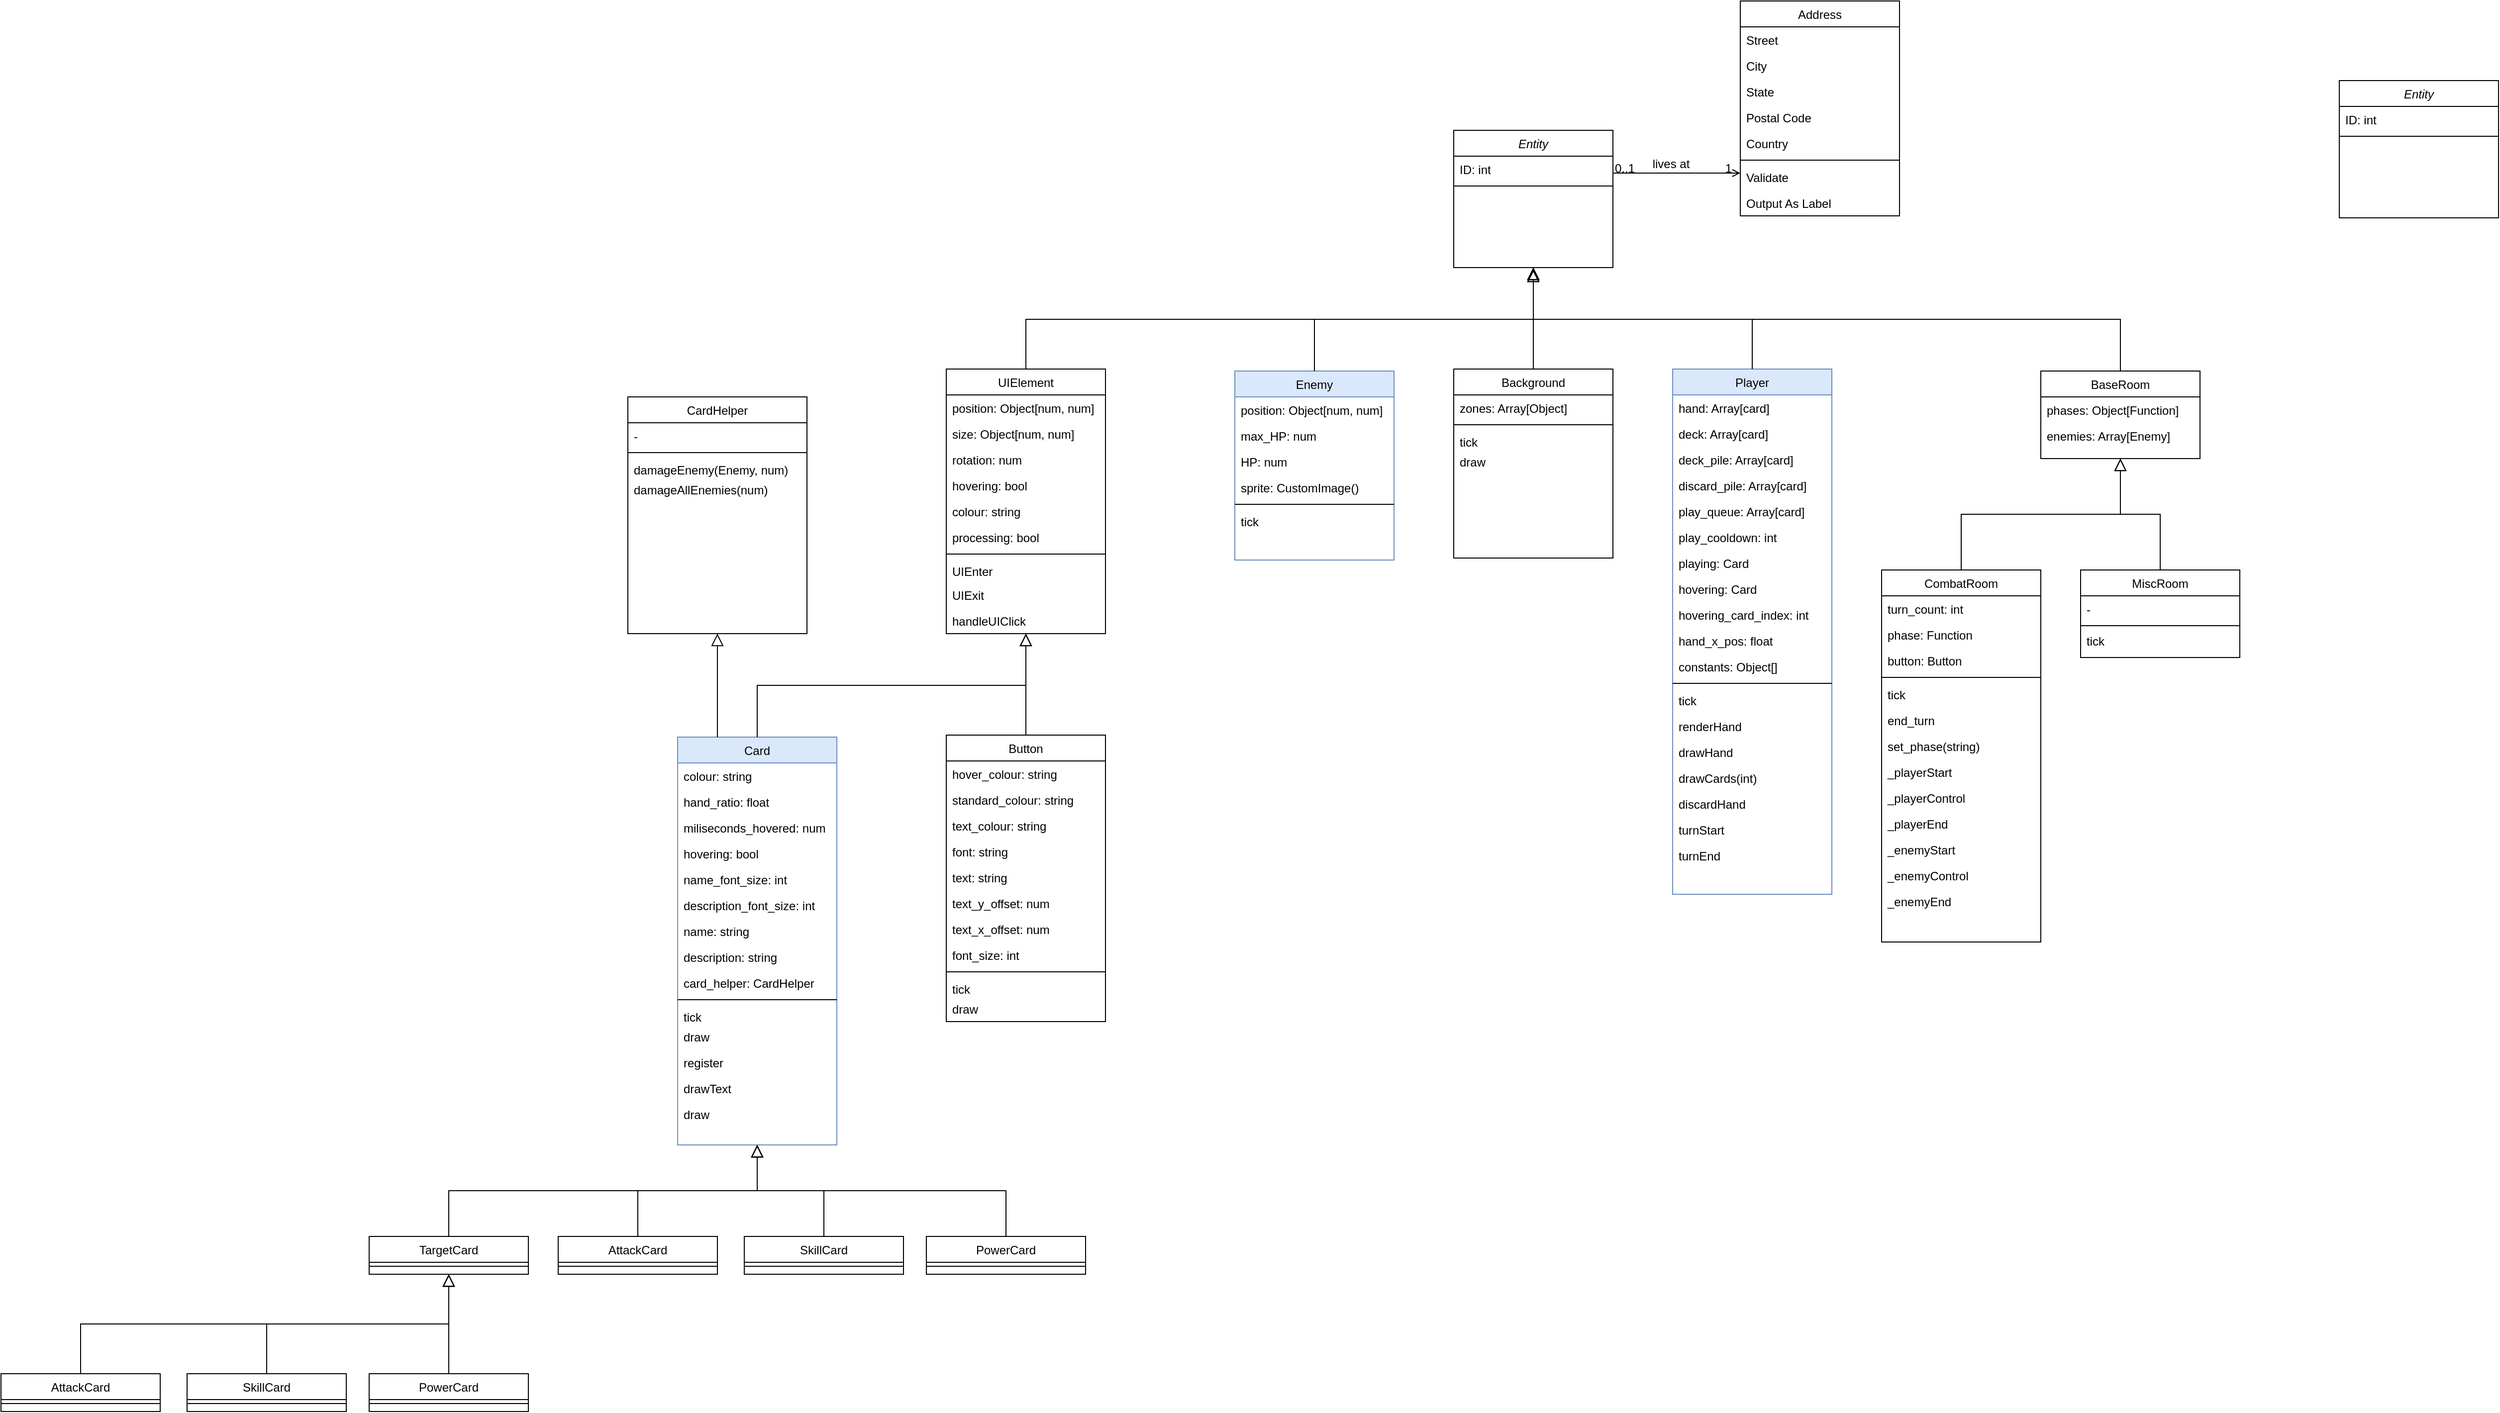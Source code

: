 <mxfile version="24.2.2" type="device">
  <diagram id="C5RBs43oDa-KdzZeNtuy" name="Page-1">
    <mxGraphModel dx="2901" dy="1899" grid="1" gridSize="10" guides="1" tooltips="1" connect="1" arrows="0" fold="1" page="1" pageScale="1" pageWidth="827" pageHeight="1169" math="0" shadow="0">
      <root>
        <mxCell id="WIyWlLk6GJQsqaUBKTNV-0" />
        <mxCell id="WIyWlLk6GJQsqaUBKTNV-1" parent="WIyWlLk6GJQsqaUBKTNV-0" />
        <mxCell id="zkfFHV4jXpPFQw0GAbJ--0" value="Entity" style="swimlane;fontStyle=2;align=center;verticalAlign=top;childLayout=stackLayout;horizontal=1;startSize=26;horizontalStack=0;resizeParent=1;resizeLast=0;collapsible=1;marginBottom=0;rounded=0;shadow=0;strokeWidth=1;" parent="WIyWlLk6GJQsqaUBKTNV-1" vertex="1">
          <mxGeometry x="220" y="120" width="160" height="138" as="geometry">
            <mxRectangle x="230" y="140" width="160" height="26" as="alternateBounds" />
          </mxGeometry>
        </mxCell>
        <mxCell id="zkfFHV4jXpPFQw0GAbJ--1" value="ID: int&#xa;" style="text;align=left;verticalAlign=top;spacingLeft=4;spacingRight=4;overflow=hidden;rotatable=0;points=[[0,0.5],[1,0.5]];portConstraint=eastwest;" parent="zkfFHV4jXpPFQw0GAbJ--0" vertex="1">
          <mxGeometry y="26" width="160" height="26" as="geometry" />
        </mxCell>
        <mxCell id="zkfFHV4jXpPFQw0GAbJ--4" value="" style="line;html=1;strokeWidth=1;align=left;verticalAlign=middle;spacingTop=-1;spacingLeft=3;spacingRight=3;rotatable=0;labelPosition=right;points=[];portConstraint=eastwest;" parent="zkfFHV4jXpPFQw0GAbJ--0" vertex="1">
          <mxGeometry y="52" width="160" height="8" as="geometry" />
        </mxCell>
        <mxCell id="zkfFHV4jXpPFQw0GAbJ--6" value="Enemy&#xa;" style="swimlane;fontStyle=0;align=center;verticalAlign=top;childLayout=stackLayout;horizontal=1;startSize=26;horizontalStack=0;resizeParent=1;resizeLast=0;collapsible=1;marginBottom=0;rounded=0;shadow=0;strokeWidth=1;fillColor=#dae8fc;strokeColor=#6c8ebf;" parent="WIyWlLk6GJQsqaUBKTNV-1" vertex="1">
          <mxGeometry y="362" width="160" height="190" as="geometry">
            <mxRectangle x="130" y="380" width="160" height="26" as="alternateBounds" />
          </mxGeometry>
        </mxCell>
        <mxCell id="zkfFHV4jXpPFQw0GAbJ--7" value="position: Object[num, num]" style="text;align=left;verticalAlign=top;spacingLeft=4;spacingRight=4;overflow=hidden;rotatable=0;points=[[0,0.5],[1,0.5]];portConstraint=eastwest;" parent="zkfFHV4jXpPFQw0GAbJ--6" vertex="1">
          <mxGeometry y="26" width="160" height="26" as="geometry" />
        </mxCell>
        <mxCell id="zkfFHV4jXpPFQw0GAbJ--8" value="max_HP: num" style="text;align=left;verticalAlign=top;spacingLeft=4;spacingRight=4;overflow=hidden;rotatable=0;points=[[0,0.5],[1,0.5]];portConstraint=eastwest;rounded=0;shadow=0;html=0;" parent="zkfFHV4jXpPFQw0GAbJ--6" vertex="1">
          <mxGeometry y="52" width="160" height="26" as="geometry" />
        </mxCell>
        <mxCell id="6layJU2K6F3oopfivtQ4-11" value="HP: num" style="text;align=left;verticalAlign=top;spacingLeft=4;spacingRight=4;overflow=hidden;rotatable=0;points=[[0,0.5],[1,0.5]];portConstraint=eastwest;rounded=0;shadow=0;html=0;" vertex="1" parent="zkfFHV4jXpPFQw0GAbJ--6">
          <mxGeometry y="78" width="160" height="26" as="geometry" />
        </mxCell>
        <mxCell id="6layJU2K6F3oopfivtQ4-12" value="sprite: CustomImage()" style="text;align=left;verticalAlign=top;spacingLeft=4;spacingRight=4;overflow=hidden;rotatable=0;points=[[0,0.5],[1,0.5]];portConstraint=eastwest;rounded=0;shadow=0;html=0;" vertex="1" parent="zkfFHV4jXpPFQw0GAbJ--6">
          <mxGeometry y="104" width="160" height="26" as="geometry" />
        </mxCell>
        <mxCell id="zkfFHV4jXpPFQw0GAbJ--9" value="" style="line;html=1;strokeWidth=1;align=left;verticalAlign=middle;spacingTop=-1;spacingLeft=3;spacingRight=3;rotatable=0;labelPosition=right;points=[];portConstraint=eastwest;" parent="zkfFHV4jXpPFQw0GAbJ--6" vertex="1">
          <mxGeometry y="130" width="160" height="8" as="geometry" />
        </mxCell>
        <mxCell id="zkfFHV4jXpPFQw0GAbJ--11" value="tick" style="text;align=left;verticalAlign=top;spacingLeft=4;spacingRight=4;overflow=hidden;rotatable=0;points=[[0,0.5],[1,0.5]];portConstraint=eastwest;" parent="zkfFHV4jXpPFQw0GAbJ--6" vertex="1">
          <mxGeometry y="138" width="160" height="26" as="geometry" />
        </mxCell>
        <mxCell id="zkfFHV4jXpPFQw0GAbJ--13" value="Background" style="swimlane;fontStyle=0;align=center;verticalAlign=top;childLayout=stackLayout;horizontal=1;startSize=26;horizontalStack=0;resizeParent=1;resizeLast=0;collapsible=1;marginBottom=0;rounded=0;shadow=0;strokeWidth=1;" parent="WIyWlLk6GJQsqaUBKTNV-1" vertex="1">
          <mxGeometry x="220" y="360" width="160" height="190" as="geometry">
            <mxRectangle x="340" y="380" width="170" height="26" as="alternateBounds" />
          </mxGeometry>
        </mxCell>
        <mxCell id="zkfFHV4jXpPFQw0GAbJ--14" value="zones: Array[Object]" style="text;align=left;verticalAlign=top;spacingLeft=4;spacingRight=4;overflow=hidden;rotatable=0;points=[[0,0.5],[1,0.5]];portConstraint=eastwest;" parent="zkfFHV4jXpPFQw0GAbJ--13" vertex="1">
          <mxGeometry y="26" width="160" height="26" as="geometry" />
        </mxCell>
        <mxCell id="zkfFHV4jXpPFQw0GAbJ--15" value="" style="line;html=1;strokeWidth=1;align=left;verticalAlign=middle;spacingTop=-1;spacingLeft=3;spacingRight=3;rotatable=0;labelPosition=right;points=[];portConstraint=eastwest;" parent="zkfFHV4jXpPFQw0GAbJ--13" vertex="1">
          <mxGeometry y="52" width="160" height="8" as="geometry" />
        </mxCell>
        <mxCell id="6layJU2K6F3oopfivtQ4-4" value="tick&#xa;" style="text;align=left;verticalAlign=top;spacingLeft=4;spacingRight=4;overflow=hidden;rotatable=0;points=[[0,0.5],[1,0.5]];portConstraint=eastwest;" vertex="1" parent="zkfFHV4jXpPFQw0GAbJ--13">
          <mxGeometry y="60" width="160" height="20" as="geometry" />
        </mxCell>
        <mxCell id="6layJU2K6F3oopfivtQ4-3" value="draw" style="text;align=left;verticalAlign=top;spacingLeft=4;spacingRight=4;overflow=hidden;rotatable=0;points=[[0,0.5],[1,0.5]];portConstraint=eastwest;" vertex="1" parent="zkfFHV4jXpPFQw0GAbJ--13">
          <mxGeometry y="80" width="160" height="26" as="geometry" />
        </mxCell>
        <mxCell id="zkfFHV4jXpPFQw0GAbJ--16" value="" style="endArrow=block;endSize=10;endFill=0;shadow=0;strokeWidth=1;rounded=0;curved=0;edgeStyle=elbowEdgeStyle;elbow=vertical;" parent="WIyWlLk6GJQsqaUBKTNV-1" source="zkfFHV4jXpPFQw0GAbJ--13" target="zkfFHV4jXpPFQw0GAbJ--0" edge="1">
          <mxGeometry width="160" relative="1" as="geometry">
            <mxPoint x="210" y="373" as="sourcePoint" />
            <mxPoint x="310" y="271" as="targetPoint" />
          </mxGeometry>
        </mxCell>
        <mxCell id="zkfFHV4jXpPFQw0GAbJ--17" value="Address" style="swimlane;fontStyle=0;align=center;verticalAlign=top;childLayout=stackLayout;horizontal=1;startSize=26;horizontalStack=0;resizeParent=1;resizeLast=0;collapsible=1;marginBottom=0;rounded=0;shadow=0;strokeWidth=1;" parent="WIyWlLk6GJQsqaUBKTNV-1" vertex="1">
          <mxGeometry x="508" y="-10" width="160" height="216" as="geometry">
            <mxRectangle x="550" y="140" width="160" height="26" as="alternateBounds" />
          </mxGeometry>
        </mxCell>
        <mxCell id="zkfFHV4jXpPFQw0GAbJ--18" value="Street" style="text;align=left;verticalAlign=top;spacingLeft=4;spacingRight=4;overflow=hidden;rotatable=0;points=[[0,0.5],[1,0.5]];portConstraint=eastwest;" parent="zkfFHV4jXpPFQw0GAbJ--17" vertex="1">
          <mxGeometry y="26" width="160" height="26" as="geometry" />
        </mxCell>
        <mxCell id="zkfFHV4jXpPFQw0GAbJ--19" value="City" style="text;align=left;verticalAlign=top;spacingLeft=4;spacingRight=4;overflow=hidden;rotatable=0;points=[[0,0.5],[1,0.5]];portConstraint=eastwest;rounded=0;shadow=0;html=0;" parent="zkfFHV4jXpPFQw0GAbJ--17" vertex="1">
          <mxGeometry y="52" width="160" height="26" as="geometry" />
        </mxCell>
        <mxCell id="zkfFHV4jXpPFQw0GAbJ--20" value="State" style="text;align=left;verticalAlign=top;spacingLeft=4;spacingRight=4;overflow=hidden;rotatable=0;points=[[0,0.5],[1,0.5]];portConstraint=eastwest;rounded=0;shadow=0;html=0;" parent="zkfFHV4jXpPFQw0GAbJ--17" vertex="1">
          <mxGeometry y="78" width="160" height="26" as="geometry" />
        </mxCell>
        <mxCell id="zkfFHV4jXpPFQw0GAbJ--21" value="Postal Code" style="text;align=left;verticalAlign=top;spacingLeft=4;spacingRight=4;overflow=hidden;rotatable=0;points=[[0,0.5],[1,0.5]];portConstraint=eastwest;rounded=0;shadow=0;html=0;" parent="zkfFHV4jXpPFQw0GAbJ--17" vertex="1">
          <mxGeometry y="104" width="160" height="26" as="geometry" />
        </mxCell>
        <mxCell id="zkfFHV4jXpPFQw0GAbJ--22" value="Country" style="text;align=left;verticalAlign=top;spacingLeft=4;spacingRight=4;overflow=hidden;rotatable=0;points=[[0,0.5],[1,0.5]];portConstraint=eastwest;rounded=0;shadow=0;html=0;" parent="zkfFHV4jXpPFQw0GAbJ--17" vertex="1">
          <mxGeometry y="130" width="160" height="26" as="geometry" />
        </mxCell>
        <mxCell id="zkfFHV4jXpPFQw0GAbJ--23" value="" style="line;html=1;strokeWidth=1;align=left;verticalAlign=middle;spacingTop=-1;spacingLeft=3;spacingRight=3;rotatable=0;labelPosition=right;points=[];portConstraint=eastwest;" parent="zkfFHV4jXpPFQw0GAbJ--17" vertex="1">
          <mxGeometry y="156" width="160" height="8" as="geometry" />
        </mxCell>
        <mxCell id="zkfFHV4jXpPFQw0GAbJ--24" value="Validate" style="text;align=left;verticalAlign=top;spacingLeft=4;spacingRight=4;overflow=hidden;rotatable=0;points=[[0,0.5],[1,0.5]];portConstraint=eastwest;" parent="zkfFHV4jXpPFQw0GAbJ--17" vertex="1">
          <mxGeometry y="164" width="160" height="26" as="geometry" />
        </mxCell>
        <mxCell id="zkfFHV4jXpPFQw0GAbJ--25" value="Output As Label" style="text;align=left;verticalAlign=top;spacingLeft=4;spacingRight=4;overflow=hidden;rotatable=0;points=[[0,0.5],[1,0.5]];portConstraint=eastwest;" parent="zkfFHV4jXpPFQw0GAbJ--17" vertex="1">
          <mxGeometry y="190" width="160" height="26" as="geometry" />
        </mxCell>
        <mxCell id="zkfFHV4jXpPFQw0GAbJ--26" value="" style="endArrow=open;shadow=0;strokeWidth=1;rounded=0;curved=0;endFill=1;edgeStyle=elbowEdgeStyle;elbow=vertical;" parent="WIyWlLk6GJQsqaUBKTNV-1" source="zkfFHV4jXpPFQw0GAbJ--0" target="zkfFHV4jXpPFQw0GAbJ--17" edge="1">
          <mxGeometry x="0.5" y="41" relative="1" as="geometry">
            <mxPoint x="380" y="192" as="sourcePoint" />
            <mxPoint x="540" y="192" as="targetPoint" />
            <mxPoint x="-40" y="32" as="offset" />
          </mxGeometry>
        </mxCell>
        <mxCell id="zkfFHV4jXpPFQw0GAbJ--27" value="0..1" style="resizable=0;align=left;verticalAlign=bottom;labelBackgroundColor=none;fontSize=12;" parent="zkfFHV4jXpPFQw0GAbJ--26" connectable="0" vertex="1">
          <mxGeometry x="-1" relative="1" as="geometry">
            <mxPoint y="4" as="offset" />
          </mxGeometry>
        </mxCell>
        <mxCell id="zkfFHV4jXpPFQw0GAbJ--28" value="1" style="resizable=0;align=right;verticalAlign=bottom;labelBackgroundColor=none;fontSize=12;" parent="zkfFHV4jXpPFQw0GAbJ--26" connectable="0" vertex="1">
          <mxGeometry x="1" relative="1" as="geometry">
            <mxPoint x="-7" y="4" as="offset" />
          </mxGeometry>
        </mxCell>
        <mxCell id="zkfFHV4jXpPFQw0GAbJ--29" value="lives at" style="text;html=1;resizable=0;points=[];;align=center;verticalAlign=middle;labelBackgroundColor=none;rounded=0;shadow=0;strokeWidth=1;fontSize=12;" parent="zkfFHV4jXpPFQw0GAbJ--26" vertex="1" connectable="0">
          <mxGeometry x="0.5" y="49" relative="1" as="geometry">
            <mxPoint x="-38" y="40" as="offset" />
          </mxGeometry>
        </mxCell>
        <mxCell id="6layJU2K6F3oopfivtQ4-13" value="Player" style="swimlane;fontStyle=0;align=center;verticalAlign=top;childLayout=stackLayout;horizontal=1;startSize=26;horizontalStack=0;resizeParent=1;resizeLast=0;collapsible=1;marginBottom=0;rounded=0;shadow=0;strokeWidth=1;fillColor=#dae8fc;strokeColor=#6c8ebf;" vertex="1" parent="WIyWlLk6GJQsqaUBKTNV-1">
          <mxGeometry x="440" y="360" width="160" height="528" as="geometry">
            <mxRectangle x="130" y="380" width="160" height="26" as="alternateBounds" />
          </mxGeometry>
        </mxCell>
        <mxCell id="6layJU2K6F3oopfivtQ4-14" value="hand: Array[card]" style="text;align=left;verticalAlign=top;spacingLeft=4;spacingRight=4;overflow=hidden;rotatable=0;points=[[0,0.5],[1,0.5]];portConstraint=eastwest;" vertex="1" parent="6layJU2K6F3oopfivtQ4-13">
          <mxGeometry y="26" width="160" height="26" as="geometry" />
        </mxCell>
        <mxCell id="6layJU2K6F3oopfivtQ4-15" value="deck: Array[card]" style="text;align=left;verticalAlign=top;spacingLeft=4;spacingRight=4;overflow=hidden;rotatable=0;points=[[0,0.5],[1,0.5]];portConstraint=eastwest;rounded=0;shadow=0;html=0;" vertex="1" parent="6layJU2K6F3oopfivtQ4-13">
          <mxGeometry y="52" width="160" height="26" as="geometry" />
        </mxCell>
        <mxCell id="6layJU2K6F3oopfivtQ4-16" value="deck_pile: Array[card]" style="text;align=left;verticalAlign=top;spacingLeft=4;spacingRight=4;overflow=hidden;rotatable=0;points=[[0,0.5],[1,0.5]];portConstraint=eastwest;rounded=0;shadow=0;html=0;" vertex="1" parent="6layJU2K6F3oopfivtQ4-13">
          <mxGeometry y="78" width="160" height="26" as="geometry" />
        </mxCell>
        <mxCell id="6layJU2K6F3oopfivtQ4-17" value="discard_pile: Array[card]" style="text;align=left;verticalAlign=top;spacingLeft=4;spacingRight=4;overflow=hidden;rotatable=0;points=[[0,0.5],[1,0.5]];portConstraint=eastwest;rounded=0;shadow=0;html=0;" vertex="1" parent="6layJU2K6F3oopfivtQ4-13">
          <mxGeometry y="104" width="160" height="26" as="geometry" />
        </mxCell>
        <mxCell id="6layJU2K6F3oopfivtQ4-23" value="play_queue: Array[card]" style="text;align=left;verticalAlign=top;spacingLeft=4;spacingRight=4;overflow=hidden;rotatable=0;points=[[0,0.5],[1,0.5]];portConstraint=eastwest;rounded=0;shadow=0;html=0;" vertex="1" parent="6layJU2K6F3oopfivtQ4-13">
          <mxGeometry y="130" width="160" height="26" as="geometry" />
        </mxCell>
        <mxCell id="6layJU2K6F3oopfivtQ4-26" value="play_cooldown: int" style="text;align=left;verticalAlign=top;spacingLeft=4;spacingRight=4;overflow=hidden;rotatable=0;points=[[0,0.5],[1,0.5]];portConstraint=eastwest;rounded=0;shadow=0;html=0;" vertex="1" parent="6layJU2K6F3oopfivtQ4-13">
          <mxGeometry y="156" width="160" height="26" as="geometry" />
        </mxCell>
        <mxCell id="6layJU2K6F3oopfivtQ4-22" value="playing: Card" style="text;align=left;verticalAlign=top;spacingLeft=4;spacingRight=4;overflow=hidden;rotatable=0;points=[[0,0.5],[1,0.5]];portConstraint=eastwest;rounded=0;shadow=0;html=0;" vertex="1" parent="6layJU2K6F3oopfivtQ4-13">
          <mxGeometry y="182" width="160" height="26" as="geometry" />
        </mxCell>
        <mxCell id="6layJU2K6F3oopfivtQ4-21" value="hovering: Card" style="text;align=left;verticalAlign=top;spacingLeft=4;spacingRight=4;overflow=hidden;rotatable=0;points=[[0,0.5],[1,0.5]];portConstraint=eastwest;rounded=0;shadow=0;html=0;" vertex="1" parent="6layJU2K6F3oopfivtQ4-13">
          <mxGeometry y="208" width="160" height="26" as="geometry" />
        </mxCell>
        <mxCell id="6layJU2K6F3oopfivtQ4-27" value="hovering_card_index: int&#xa;" style="text;align=left;verticalAlign=top;spacingLeft=4;spacingRight=4;overflow=hidden;rotatable=0;points=[[0,0.5],[1,0.5]];portConstraint=eastwest;rounded=0;shadow=0;html=0;" vertex="1" parent="6layJU2K6F3oopfivtQ4-13">
          <mxGeometry y="234" width="160" height="26" as="geometry" />
        </mxCell>
        <mxCell id="6layJU2K6F3oopfivtQ4-25" value="hand_x_pos: float" style="text;align=left;verticalAlign=top;spacingLeft=4;spacingRight=4;overflow=hidden;rotatable=0;points=[[0,0.5],[1,0.5]];portConstraint=eastwest;rounded=0;shadow=0;html=0;" vertex="1" parent="6layJU2K6F3oopfivtQ4-13">
          <mxGeometry y="260" width="160" height="26" as="geometry" />
        </mxCell>
        <mxCell id="6layJU2K6F3oopfivtQ4-28" value="constants: Object[]" style="text;align=left;verticalAlign=top;spacingLeft=4;spacingRight=4;overflow=hidden;rotatable=0;points=[[0,0.5],[1,0.5]];portConstraint=eastwest;rounded=0;shadow=0;html=0;" vertex="1" parent="6layJU2K6F3oopfivtQ4-13">
          <mxGeometry y="286" width="160" height="26" as="geometry" />
        </mxCell>
        <mxCell id="6layJU2K6F3oopfivtQ4-18" value="" style="line;html=1;strokeWidth=1;align=left;verticalAlign=middle;spacingTop=-1;spacingLeft=3;spacingRight=3;rotatable=0;labelPosition=right;points=[];portConstraint=eastwest;" vertex="1" parent="6layJU2K6F3oopfivtQ4-13">
          <mxGeometry y="312" width="160" height="8" as="geometry" />
        </mxCell>
        <mxCell id="6layJU2K6F3oopfivtQ4-116" value="tick" style="text;align=left;verticalAlign=top;spacingLeft=4;spacingRight=4;overflow=hidden;rotatable=0;points=[[0,0.5],[1,0.5]];portConstraint=eastwest;" vertex="1" parent="6layJU2K6F3oopfivtQ4-13">
          <mxGeometry y="320" width="160" height="26" as="geometry" />
        </mxCell>
        <mxCell id="6layJU2K6F3oopfivtQ4-45" value="renderHand" style="text;align=left;verticalAlign=top;spacingLeft=4;spacingRight=4;overflow=hidden;rotatable=0;points=[[0,0.5],[1,0.5]];portConstraint=eastwest;" vertex="1" parent="6layJU2K6F3oopfivtQ4-13">
          <mxGeometry y="346" width="160" height="26" as="geometry" />
        </mxCell>
        <mxCell id="6layJU2K6F3oopfivtQ4-29" value="drawHand" style="text;align=left;verticalAlign=top;spacingLeft=4;spacingRight=4;overflow=hidden;rotatable=0;points=[[0,0.5],[1,0.5]];portConstraint=eastwest;" vertex="1" parent="6layJU2K6F3oopfivtQ4-13">
          <mxGeometry y="372" width="160" height="26" as="geometry" />
        </mxCell>
        <mxCell id="6layJU2K6F3oopfivtQ4-46" value="drawCards(int)" style="text;align=left;verticalAlign=top;spacingLeft=4;spacingRight=4;overflow=hidden;rotatable=0;points=[[0,0.5],[1,0.5]];portConstraint=eastwest;" vertex="1" parent="6layJU2K6F3oopfivtQ4-13">
          <mxGeometry y="398" width="160" height="26" as="geometry" />
        </mxCell>
        <mxCell id="6layJU2K6F3oopfivtQ4-47" value="discardHand" style="text;align=left;verticalAlign=top;spacingLeft=4;spacingRight=4;overflow=hidden;rotatable=0;points=[[0,0.5],[1,0.5]];portConstraint=eastwest;" vertex="1" parent="6layJU2K6F3oopfivtQ4-13">
          <mxGeometry y="424" width="160" height="26" as="geometry" />
        </mxCell>
        <mxCell id="6layJU2K6F3oopfivtQ4-48" value="turnStart" style="text;align=left;verticalAlign=top;spacingLeft=4;spacingRight=4;overflow=hidden;rotatable=0;points=[[0,0.5],[1,0.5]];portConstraint=eastwest;" vertex="1" parent="6layJU2K6F3oopfivtQ4-13">
          <mxGeometry y="450" width="160" height="26" as="geometry" />
        </mxCell>
        <mxCell id="6layJU2K6F3oopfivtQ4-49" value="turnEnd" style="text;align=left;verticalAlign=top;spacingLeft=4;spacingRight=4;overflow=hidden;rotatable=0;points=[[0,0.5],[1,0.5]];portConstraint=eastwest;" vertex="1" parent="6layJU2K6F3oopfivtQ4-13">
          <mxGeometry y="476" width="160" height="26" as="geometry" />
        </mxCell>
        <mxCell id="6layJU2K6F3oopfivtQ4-20" value="" style="endArrow=block;endSize=10;endFill=0;shadow=0;strokeWidth=1;rounded=0;curved=0;edgeStyle=elbowEdgeStyle;elbow=vertical;" edge="1" parent="WIyWlLk6GJQsqaUBKTNV-1" source="6layJU2K6F3oopfivtQ4-13">
          <mxGeometry width="160" relative="1" as="geometry">
            <mxPoint x="540" y="370" as="sourcePoint" />
            <mxPoint x="300" y="260" as="targetPoint" />
          </mxGeometry>
        </mxCell>
        <mxCell id="6layJU2K6F3oopfivtQ4-50" value="BaseRoom" style="swimlane;fontStyle=0;align=center;verticalAlign=top;childLayout=stackLayout;horizontal=1;startSize=26;horizontalStack=0;resizeParent=1;resizeLast=0;collapsible=1;marginBottom=0;rounded=0;shadow=0;strokeWidth=1;" vertex="1" parent="WIyWlLk6GJQsqaUBKTNV-1">
          <mxGeometry x="810" y="362" width="160" height="88" as="geometry">
            <mxRectangle x="340" y="380" width="170" height="26" as="alternateBounds" />
          </mxGeometry>
        </mxCell>
        <mxCell id="6layJU2K6F3oopfivtQ4-51" value="phases: Object[Function]" style="text;align=left;verticalAlign=top;spacingLeft=4;spacingRight=4;overflow=hidden;rotatable=0;points=[[0,0.5],[1,0.5]];portConstraint=eastwest;" vertex="1" parent="6layJU2K6F3oopfivtQ4-50">
          <mxGeometry y="26" width="160" height="26" as="geometry" />
        </mxCell>
        <mxCell id="6layJU2K6F3oopfivtQ4-57" value="enemies: Array[Enemy]" style="text;align=left;verticalAlign=top;spacingLeft=4;spacingRight=4;overflow=hidden;rotatable=0;points=[[0,0.5],[1,0.5]];portConstraint=eastwest;" vertex="1" parent="6layJU2K6F3oopfivtQ4-50">
          <mxGeometry y="52" width="160" height="26" as="geometry" />
        </mxCell>
        <mxCell id="6layJU2K6F3oopfivtQ4-55" value="" style="endArrow=block;endSize=10;endFill=0;shadow=0;strokeWidth=1;rounded=0;curved=0;edgeStyle=elbowEdgeStyle;elbow=vertical;entryX=0.5;entryY=1;entryDx=0;entryDy=0;" edge="1" source="6layJU2K6F3oopfivtQ4-50" parent="WIyWlLk6GJQsqaUBKTNV-1" target="zkfFHV4jXpPFQw0GAbJ--0">
          <mxGeometry width="160" relative="1" as="geometry">
            <mxPoint x="650" y="375" as="sourcePoint" />
            <mxPoint x="740" y="260" as="targetPoint" />
          </mxGeometry>
        </mxCell>
        <mxCell id="6layJU2K6F3oopfivtQ4-56" value="" style="endArrow=block;endSize=10;endFill=0;shadow=0;strokeWidth=1;rounded=0;curved=0;edgeStyle=elbowEdgeStyle;elbow=vertical;entryX=0.5;entryY=1;entryDx=0;entryDy=0;exitX=0.5;exitY=0;exitDx=0;exitDy=0;" edge="1" parent="WIyWlLk6GJQsqaUBKTNV-1" source="zkfFHV4jXpPFQw0GAbJ--6">
          <mxGeometry width="160" relative="1" as="geometry">
            <mxPoint x="740" y="362" as="sourcePoint" />
            <mxPoint x="300" y="258" as="targetPoint" />
          </mxGeometry>
        </mxCell>
        <mxCell id="6layJU2K6F3oopfivtQ4-58" value="CombatRoom" style="swimlane;fontStyle=0;align=center;verticalAlign=top;childLayout=stackLayout;horizontal=1;startSize=26;horizontalStack=0;resizeParent=1;resizeLast=0;collapsible=1;marginBottom=0;rounded=0;shadow=0;strokeWidth=1;" vertex="1" parent="WIyWlLk6GJQsqaUBKTNV-1">
          <mxGeometry x="650" y="562" width="160" height="374" as="geometry">
            <mxRectangle x="340" y="380" width="170" height="26" as="alternateBounds" />
          </mxGeometry>
        </mxCell>
        <mxCell id="6layJU2K6F3oopfivtQ4-59" value="turn_count: int" style="text;align=left;verticalAlign=top;spacingLeft=4;spacingRight=4;overflow=hidden;rotatable=0;points=[[0,0.5],[1,0.5]];portConstraint=eastwest;" vertex="1" parent="6layJU2K6F3oopfivtQ4-58">
          <mxGeometry y="26" width="160" height="26" as="geometry" />
        </mxCell>
        <mxCell id="6layJU2K6F3oopfivtQ4-64" value="phase: Function" style="text;align=left;verticalAlign=top;spacingLeft=4;spacingRight=4;overflow=hidden;rotatable=0;points=[[0,0.5],[1,0.5]];portConstraint=eastwest;" vertex="1" parent="6layJU2K6F3oopfivtQ4-58">
          <mxGeometry y="52" width="160" height="26" as="geometry" />
        </mxCell>
        <mxCell id="6layJU2K6F3oopfivtQ4-65" value="button: Button" style="text;align=left;verticalAlign=top;spacingLeft=4;spacingRight=4;overflow=hidden;rotatable=0;points=[[0,0.5],[1,0.5]];portConstraint=eastwest;" vertex="1" parent="6layJU2K6F3oopfivtQ4-58">
          <mxGeometry y="78" width="160" height="26" as="geometry" />
        </mxCell>
        <mxCell id="6layJU2K6F3oopfivtQ4-60" value="" style="line;html=1;strokeWidth=1;align=left;verticalAlign=middle;spacingTop=-1;spacingLeft=3;spacingRight=3;rotatable=0;labelPosition=right;points=[];portConstraint=eastwest;" vertex="1" parent="6layJU2K6F3oopfivtQ4-58">
          <mxGeometry y="104" width="160" height="8" as="geometry" />
        </mxCell>
        <mxCell id="6layJU2K6F3oopfivtQ4-114" value="tick" style="text;align=left;verticalAlign=top;spacingLeft=4;spacingRight=4;overflow=hidden;rotatable=0;points=[[0,0.5],[1,0.5]];portConstraint=eastwest;" vertex="1" parent="6layJU2K6F3oopfivtQ4-58">
          <mxGeometry y="112" width="160" height="26" as="geometry" />
        </mxCell>
        <mxCell id="6layJU2K6F3oopfivtQ4-61" value="end_turn" style="text;align=left;verticalAlign=top;spacingLeft=4;spacingRight=4;overflow=hidden;rotatable=0;points=[[0,0.5],[1,0.5]];portConstraint=eastwest;" vertex="1" parent="6layJU2K6F3oopfivtQ4-58">
          <mxGeometry y="138" width="160" height="26" as="geometry" />
        </mxCell>
        <mxCell id="6layJU2K6F3oopfivtQ4-66" value="set_phase(string)" style="text;align=left;verticalAlign=top;spacingLeft=4;spacingRight=4;overflow=hidden;rotatable=0;points=[[0,0.5],[1,0.5]];portConstraint=eastwest;" vertex="1" parent="6layJU2K6F3oopfivtQ4-58">
          <mxGeometry y="164" width="160" height="26" as="geometry" />
        </mxCell>
        <mxCell id="6layJU2K6F3oopfivtQ4-67" value="_playerStart" style="text;align=left;verticalAlign=top;spacingLeft=4;spacingRight=4;overflow=hidden;rotatable=0;points=[[0,0.5],[1,0.5]];portConstraint=eastwest;" vertex="1" parent="6layJU2K6F3oopfivtQ4-58">
          <mxGeometry y="190" width="160" height="26" as="geometry" />
        </mxCell>
        <mxCell id="6layJU2K6F3oopfivtQ4-77" value="_playerControl" style="text;align=left;verticalAlign=top;spacingLeft=4;spacingRight=4;overflow=hidden;rotatable=0;points=[[0,0.5],[1,0.5]];portConstraint=eastwest;" vertex="1" parent="6layJU2K6F3oopfivtQ4-58">
          <mxGeometry y="216" width="160" height="26" as="geometry" />
        </mxCell>
        <mxCell id="6layJU2K6F3oopfivtQ4-78" value="_playerEnd" style="text;align=left;verticalAlign=top;spacingLeft=4;spacingRight=4;overflow=hidden;rotatable=0;points=[[0,0.5],[1,0.5]];portConstraint=eastwest;" vertex="1" parent="6layJU2K6F3oopfivtQ4-58">
          <mxGeometry y="242" width="160" height="26" as="geometry" />
        </mxCell>
        <mxCell id="6layJU2K6F3oopfivtQ4-79" value="_enemyStart" style="text;align=left;verticalAlign=top;spacingLeft=4;spacingRight=4;overflow=hidden;rotatable=0;points=[[0,0.5],[1,0.5]];portConstraint=eastwest;" vertex="1" parent="6layJU2K6F3oopfivtQ4-58">
          <mxGeometry y="268" width="160" height="26" as="geometry" />
        </mxCell>
        <mxCell id="6layJU2K6F3oopfivtQ4-80" value="_enemyControl" style="text;align=left;verticalAlign=top;spacingLeft=4;spacingRight=4;overflow=hidden;rotatable=0;points=[[0,0.5],[1,0.5]];portConstraint=eastwest;" vertex="1" parent="6layJU2K6F3oopfivtQ4-58">
          <mxGeometry y="294" width="160" height="26" as="geometry" />
        </mxCell>
        <mxCell id="6layJU2K6F3oopfivtQ4-81" value="_enemyEnd" style="text;align=left;verticalAlign=top;spacingLeft=4;spacingRight=4;overflow=hidden;rotatable=0;points=[[0,0.5],[1,0.5]];portConstraint=eastwest;" vertex="1" parent="6layJU2K6F3oopfivtQ4-58">
          <mxGeometry y="320" width="160" height="26" as="geometry" />
        </mxCell>
        <mxCell id="6layJU2K6F3oopfivtQ4-63" value="" style="endArrow=block;endSize=10;endFill=0;shadow=0;strokeWidth=1;rounded=0;curved=0;edgeStyle=elbowEdgeStyle;elbow=vertical;entryX=0.5;entryY=1;entryDx=0;entryDy=0;" edge="1" source="6layJU2K6F3oopfivtQ4-58" parent="WIyWlLk6GJQsqaUBKTNV-1" target="6layJU2K6F3oopfivtQ4-50">
          <mxGeometry width="160" relative="1" as="geometry">
            <mxPoint x="640" y="575" as="sourcePoint" />
            <mxPoint x="730" y="460" as="targetPoint" />
          </mxGeometry>
        </mxCell>
        <mxCell id="6layJU2K6F3oopfivtQ4-82" value="MiscRoom" style="swimlane;fontStyle=0;align=center;verticalAlign=top;childLayout=stackLayout;horizontal=1;startSize=26;horizontalStack=0;resizeParent=1;resizeLast=0;collapsible=1;marginBottom=0;rounded=0;shadow=0;strokeWidth=1;" vertex="1" parent="WIyWlLk6GJQsqaUBKTNV-1">
          <mxGeometry x="850" y="562" width="160" height="88" as="geometry">
            <mxRectangle x="340" y="380" width="170" height="26" as="alternateBounds" />
          </mxGeometry>
        </mxCell>
        <mxCell id="6layJU2K6F3oopfivtQ4-97" value="-" style="text;align=left;verticalAlign=top;spacingLeft=4;spacingRight=4;overflow=hidden;rotatable=0;points=[[0,0.5],[1,0.5]];portConstraint=eastwest;" vertex="1" parent="6layJU2K6F3oopfivtQ4-82">
          <mxGeometry y="26" width="160" height="28" as="geometry" />
        </mxCell>
        <mxCell id="6layJU2K6F3oopfivtQ4-86" value="" style="line;html=1;strokeWidth=1;align=left;verticalAlign=middle;spacingTop=-1;spacingLeft=3;spacingRight=3;rotatable=0;labelPosition=right;points=[];portConstraint=eastwest;" vertex="1" parent="6layJU2K6F3oopfivtQ4-82">
          <mxGeometry y="54" width="160" height="4" as="geometry" />
        </mxCell>
        <mxCell id="6layJU2K6F3oopfivtQ4-87" value="tick&#xa;" style="text;align=left;verticalAlign=top;spacingLeft=4;spacingRight=4;overflow=hidden;rotatable=0;points=[[0,0.5],[1,0.5]];portConstraint=eastwest;" vertex="1" parent="6layJU2K6F3oopfivtQ4-82">
          <mxGeometry y="58" width="160" height="28" as="geometry" />
        </mxCell>
        <mxCell id="6layJU2K6F3oopfivtQ4-96" value="" style="endArrow=block;endSize=10;endFill=0;shadow=0;strokeWidth=1;rounded=0;curved=0;edgeStyle=elbowEdgeStyle;elbow=vertical;" edge="1" source="6layJU2K6F3oopfivtQ4-82" parent="WIyWlLk6GJQsqaUBKTNV-1">
          <mxGeometry width="160" relative="1" as="geometry">
            <mxPoint x="840" y="575" as="sourcePoint" />
            <mxPoint x="890" y="450" as="targetPoint" />
          </mxGeometry>
        </mxCell>
        <mxCell id="6layJU2K6F3oopfivtQ4-102" value="Entity" style="swimlane;fontStyle=2;align=center;verticalAlign=top;childLayout=stackLayout;horizontal=1;startSize=26;horizontalStack=0;resizeParent=1;resizeLast=0;collapsible=1;marginBottom=0;rounded=0;shadow=0;strokeWidth=1;" vertex="1" parent="WIyWlLk6GJQsqaUBKTNV-1">
          <mxGeometry x="1110" y="70" width="160" height="138" as="geometry">
            <mxRectangle x="230" y="140" width="160" height="26" as="alternateBounds" />
          </mxGeometry>
        </mxCell>
        <mxCell id="6layJU2K6F3oopfivtQ4-103" value="ID: int&#xa;" style="text;align=left;verticalAlign=top;spacingLeft=4;spacingRight=4;overflow=hidden;rotatable=0;points=[[0,0.5],[1,0.5]];portConstraint=eastwest;" vertex="1" parent="6layJU2K6F3oopfivtQ4-102">
          <mxGeometry y="26" width="160" height="26" as="geometry" />
        </mxCell>
        <mxCell id="6layJU2K6F3oopfivtQ4-104" value="" style="line;html=1;strokeWidth=1;align=left;verticalAlign=middle;spacingTop=-1;spacingLeft=3;spacingRight=3;rotatable=0;labelPosition=right;points=[];portConstraint=eastwest;" vertex="1" parent="6layJU2K6F3oopfivtQ4-102">
          <mxGeometry y="52" width="160" height="8" as="geometry" />
        </mxCell>
        <mxCell id="6layJU2K6F3oopfivtQ4-107" value="UIElement" style="swimlane;fontStyle=0;align=center;verticalAlign=top;childLayout=stackLayout;horizontal=1;startSize=26;horizontalStack=0;resizeParent=1;resizeLast=0;collapsible=1;marginBottom=0;rounded=0;shadow=0;strokeWidth=1;" vertex="1" parent="WIyWlLk6GJQsqaUBKTNV-1">
          <mxGeometry x="-290" y="360" width="160" height="266" as="geometry">
            <mxRectangle x="340" y="380" width="170" height="26" as="alternateBounds" />
          </mxGeometry>
        </mxCell>
        <mxCell id="6layJU2K6F3oopfivtQ4-108" value="position: Object[num, num]" style="text;align=left;verticalAlign=top;spacingLeft=4;spacingRight=4;overflow=hidden;rotatable=0;points=[[0,0.5],[1,0.5]];portConstraint=eastwest;" vertex="1" parent="6layJU2K6F3oopfivtQ4-107">
          <mxGeometry y="26" width="160" height="26" as="geometry" />
        </mxCell>
        <mxCell id="6layJU2K6F3oopfivtQ4-113" value="size: Object[num, num]" style="text;align=left;verticalAlign=top;spacingLeft=4;spacingRight=4;overflow=hidden;rotatable=0;points=[[0,0.5],[1,0.5]];portConstraint=eastwest;" vertex="1" parent="6layJU2K6F3oopfivtQ4-107">
          <mxGeometry y="52" width="160" height="26" as="geometry" />
        </mxCell>
        <mxCell id="6layJU2K6F3oopfivtQ4-117" value="rotation: num" style="text;align=left;verticalAlign=top;spacingLeft=4;spacingRight=4;overflow=hidden;rotatable=0;points=[[0,0.5],[1,0.5]];portConstraint=eastwest;" vertex="1" parent="6layJU2K6F3oopfivtQ4-107">
          <mxGeometry y="78" width="160" height="26" as="geometry" />
        </mxCell>
        <mxCell id="6layJU2K6F3oopfivtQ4-119" value="hovering: bool" style="text;align=left;verticalAlign=top;spacingLeft=4;spacingRight=4;overflow=hidden;rotatable=0;points=[[0,0.5],[1,0.5]];portConstraint=eastwest;" vertex="1" parent="6layJU2K6F3oopfivtQ4-107">
          <mxGeometry y="104" width="160" height="26" as="geometry" />
        </mxCell>
        <mxCell id="6layJU2K6F3oopfivtQ4-118" value="colour: string" style="text;align=left;verticalAlign=top;spacingLeft=4;spacingRight=4;overflow=hidden;rotatable=0;points=[[0,0.5],[1,0.5]];portConstraint=eastwest;" vertex="1" parent="6layJU2K6F3oopfivtQ4-107">
          <mxGeometry y="130" width="160" height="26" as="geometry" />
        </mxCell>
        <mxCell id="6layJU2K6F3oopfivtQ4-120" value="processing: bool" style="text;align=left;verticalAlign=top;spacingLeft=4;spacingRight=4;overflow=hidden;rotatable=0;points=[[0,0.5],[1,0.5]];portConstraint=eastwest;" vertex="1" parent="6layJU2K6F3oopfivtQ4-107">
          <mxGeometry y="156" width="160" height="26" as="geometry" />
        </mxCell>
        <mxCell id="6layJU2K6F3oopfivtQ4-109" value="" style="line;html=1;strokeWidth=1;align=left;verticalAlign=middle;spacingTop=-1;spacingLeft=3;spacingRight=3;rotatable=0;labelPosition=right;points=[];portConstraint=eastwest;" vertex="1" parent="6layJU2K6F3oopfivtQ4-107">
          <mxGeometry y="182" width="160" height="8" as="geometry" />
        </mxCell>
        <mxCell id="6layJU2K6F3oopfivtQ4-110" value="UIEnter" style="text;align=left;verticalAlign=top;spacingLeft=4;spacingRight=4;overflow=hidden;rotatable=0;points=[[0,0.5],[1,0.5]];portConstraint=eastwest;" vertex="1" parent="6layJU2K6F3oopfivtQ4-107">
          <mxGeometry y="190" width="160" height="24" as="geometry" />
        </mxCell>
        <mxCell id="6layJU2K6F3oopfivtQ4-111" value="UIExit" style="text;align=left;verticalAlign=top;spacingLeft=4;spacingRight=4;overflow=hidden;rotatable=0;points=[[0,0.5],[1,0.5]];portConstraint=eastwest;" vertex="1" parent="6layJU2K6F3oopfivtQ4-107">
          <mxGeometry y="214" width="160" height="26" as="geometry" />
        </mxCell>
        <mxCell id="6layJU2K6F3oopfivtQ4-121" value="handleUIClick" style="text;align=left;verticalAlign=top;spacingLeft=4;spacingRight=4;overflow=hidden;rotatable=0;points=[[0,0.5],[1,0.5]];portConstraint=eastwest;" vertex="1" parent="6layJU2K6F3oopfivtQ4-107">
          <mxGeometry y="240" width="160" height="26" as="geometry" />
        </mxCell>
        <mxCell id="6layJU2K6F3oopfivtQ4-112" value="" style="endArrow=block;endSize=10;endFill=0;shadow=0;strokeWidth=1;rounded=0;curved=0;edgeStyle=elbowEdgeStyle;elbow=vertical;" edge="1" source="6layJU2K6F3oopfivtQ4-107" parent="WIyWlLk6GJQsqaUBKTNV-1">
          <mxGeometry width="160" relative="1" as="geometry">
            <mxPoint x="-300" y="375" as="sourcePoint" />
            <mxPoint x="300" y="260" as="targetPoint" />
          </mxGeometry>
        </mxCell>
        <mxCell id="6layJU2K6F3oopfivtQ4-128" value="Button" style="swimlane;fontStyle=0;align=center;verticalAlign=top;childLayout=stackLayout;horizontal=1;startSize=26;horizontalStack=0;resizeParent=1;resizeLast=0;collapsible=1;marginBottom=0;rounded=0;shadow=0;strokeWidth=1;" vertex="1" parent="WIyWlLk6GJQsqaUBKTNV-1">
          <mxGeometry x="-290" y="728" width="160" height="288" as="geometry">
            <mxRectangle x="340" y="380" width="170" height="26" as="alternateBounds" />
          </mxGeometry>
        </mxCell>
        <mxCell id="6layJU2K6F3oopfivtQ4-129" value="hover_colour: string" style="text;align=left;verticalAlign=top;spacingLeft=4;spacingRight=4;overflow=hidden;rotatable=0;points=[[0,0.5],[1,0.5]];portConstraint=eastwest;" vertex="1" parent="6layJU2K6F3oopfivtQ4-128">
          <mxGeometry y="26" width="160" height="26" as="geometry" />
        </mxCell>
        <mxCell id="6layJU2K6F3oopfivtQ4-134" value="standard_colour: string" style="text;align=left;verticalAlign=top;spacingLeft=4;spacingRight=4;overflow=hidden;rotatable=0;points=[[0,0.5],[1,0.5]];portConstraint=eastwest;" vertex="1" parent="6layJU2K6F3oopfivtQ4-128">
          <mxGeometry y="52" width="160" height="26" as="geometry" />
        </mxCell>
        <mxCell id="6layJU2K6F3oopfivtQ4-135" value="text_colour: string" style="text;align=left;verticalAlign=top;spacingLeft=4;spacingRight=4;overflow=hidden;rotatable=0;points=[[0,0.5],[1,0.5]];portConstraint=eastwest;" vertex="1" parent="6layJU2K6F3oopfivtQ4-128">
          <mxGeometry y="78" width="160" height="26" as="geometry" />
        </mxCell>
        <mxCell id="6layJU2K6F3oopfivtQ4-136" value="font: string" style="text;align=left;verticalAlign=top;spacingLeft=4;spacingRight=4;overflow=hidden;rotatable=0;points=[[0,0.5],[1,0.5]];portConstraint=eastwest;" vertex="1" parent="6layJU2K6F3oopfivtQ4-128">
          <mxGeometry y="104" width="160" height="26" as="geometry" />
        </mxCell>
        <mxCell id="6layJU2K6F3oopfivtQ4-137" value="text: string" style="text;align=left;verticalAlign=top;spacingLeft=4;spacingRight=4;overflow=hidden;rotatable=0;points=[[0,0.5],[1,0.5]];portConstraint=eastwest;" vertex="1" parent="6layJU2K6F3oopfivtQ4-128">
          <mxGeometry y="130" width="160" height="26" as="geometry" />
        </mxCell>
        <mxCell id="6layJU2K6F3oopfivtQ4-138" value="text_y_offset: num" style="text;align=left;verticalAlign=top;spacingLeft=4;spacingRight=4;overflow=hidden;rotatable=0;points=[[0,0.5],[1,0.5]];portConstraint=eastwest;" vertex="1" parent="6layJU2K6F3oopfivtQ4-128">
          <mxGeometry y="156" width="160" height="26" as="geometry" />
        </mxCell>
        <mxCell id="6layJU2K6F3oopfivtQ4-139" value="text_x_offset: num" style="text;align=left;verticalAlign=top;spacingLeft=4;spacingRight=4;overflow=hidden;rotatable=0;points=[[0,0.5],[1,0.5]];portConstraint=eastwest;" vertex="1" parent="6layJU2K6F3oopfivtQ4-128">
          <mxGeometry y="182" width="160" height="26" as="geometry" />
        </mxCell>
        <mxCell id="6layJU2K6F3oopfivtQ4-140" value="font_size: int" style="text;align=left;verticalAlign=top;spacingLeft=4;spacingRight=4;overflow=hidden;rotatable=0;points=[[0,0.5],[1,0.5]];portConstraint=eastwest;" vertex="1" parent="6layJU2K6F3oopfivtQ4-128">
          <mxGeometry y="208" width="160" height="26" as="geometry" />
        </mxCell>
        <mxCell id="6layJU2K6F3oopfivtQ4-130" value="" style="line;html=1;strokeWidth=1;align=left;verticalAlign=middle;spacingTop=-1;spacingLeft=3;spacingRight=3;rotatable=0;labelPosition=right;points=[];portConstraint=eastwest;" vertex="1" parent="6layJU2K6F3oopfivtQ4-128">
          <mxGeometry y="234" width="160" height="8" as="geometry" />
        </mxCell>
        <mxCell id="6layJU2K6F3oopfivtQ4-131" value="tick&#xa;" style="text;align=left;verticalAlign=top;spacingLeft=4;spacingRight=4;overflow=hidden;rotatable=0;points=[[0,0.5],[1,0.5]];portConstraint=eastwest;" vertex="1" parent="6layJU2K6F3oopfivtQ4-128">
          <mxGeometry y="242" width="160" height="20" as="geometry" />
        </mxCell>
        <mxCell id="6layJU2K6F3oopfivtQ4-132" value="draw" style="text;align=left;verticalAlign=top;spacingLeft=4;spacingRight=4;overflow=hidden;rotatable=0;points=[[0,0.5],[1,0.5]];portConstraint=eastwest;" vertex="1" parent="6layJU2K6F3oopfivtQ4-128">
          <mxGeometry y="262" width="160" height="26" as="geometry" />
        </mxCell>
        <mxCell id="6layJU2K6F3oopfivtQ4-133" value="" style="endArrow=block;endSize=10;endFill=0;shadow=0;strokeWidth=1;rounded=0;curved=0;edgeStyle=elbowEdgeStyle;elbow=vertical;" edge="1" source="6layJU2K6F3oopfivtQ4-128" parent="WIyWlLk6GJQsqaUBKTNV-1" target="6layJU2K6F3oopfivtQ4-121">
          <mxGeometry width="160" relative="1" as="geometry">
            <mxPoint x="-310" y="741" as="sourcePoint" />
            <mxPoint x="-120" y="650" as="targetPoint" />
          </mxGeometry>
        </mxCell>
        <mxCell id="6layJU2K6F3oopfivtQ4-167" value="Card" style="swimlane;fontStyle=0;align=center;verticalAlign=top;childLayout=stackLayout;horizontal=1;startSize=26;horizontalStack=0;resizeParent=1;resizeLast=0;collapsible=1;marginBottom=0;rounded=0;shadow=0;strokeWidth=1;fillColor=#dae8fc;strokeColor=#6c8ebf;" vertex="1" parent="WIyWlLk6GJQsqaUBKTNV-1">
          <mxGeometry x="-560" y="730" width="160" height="410" as="geometry">
            <mxRectangle x="340" y="380" width="170" height="26" as="alternateBounds" />
          </mxGeometry>
        </mxCell>
        <mxCell id="6layJU2K6F3oopfivtQ4-168" value="colour: string" style="text;align=left;verticalAlign=top;spacingLeft=4;spacingRight=4;overflow=hidden;rotatable=0;points=[[0,0.5],[1,0.5]];portConstraint=eastwest;" vertex="1" parent="6layJU2K6F3oopfivtQ4-167">
          <mxGeometry y="26" width="160" height="26" as="geometry" />
        </mxCell>
        <mxCell id="6layJU2K6F3oopfivtQ4-169" value="hand_ratio: float" style="text;align=left;verticalAlign=top;spacingLeft=4;spacingRight=4;overflow=hidden;rotatable=0;points=[[0,0.5],[1,0.5]];portConstraint=eastwest;" vertex="1" parent="6layJU2K6F3oopfivtQ4-167">
          <mxGeometry y="52" width="160" height="26" as="geometry" />
        </mxCell>
        <mxCell id="6layJU2K6F3oopfivtQ4-170" value="miliseconds_hovered: num" style="text;align=left;verticalAlign=top;spacingLeft=4;spacingRight=4;overflow=hidden;rotatable=0;points=[[0,0.5],[1,0.5]];portConstraint=eastwest;" vertex="1" parent="6layJU2K6F3oopfivtQ4-167">
          <mxGeometry y="78" width="160" height="26" as="geometry" />
        </mxCell>
        <mxCell id="6layJU2K6F3oopfivtQ4-171" value="hovering: bool" style="text;align=left;verticalAlign=top;spacingLeft=4;spacingRight=4;overflow=hidden;rotatable=0;points=[[0,0.5],[1,0.5]];portConstraint=eastwest;" vertex="1" parent="6layJU2K6F3oopfivtQ4-167">
          <mxGeometry y="104" width="160" height="26" as="geometry" />
        </mxCell>
        <mxCell id="6layJU2K6F3oopfivtQ4-172" value="name_font_size: int" style="text;align=left;verticalAlign=top;spacingLeft=4;spacingRight=4;overflow=hidden;rotatable=0;points=[[0,0.5],[1,0.5]];portConstraint=eastwest;" vertex="1" parent="6layJU2K6F3oopfivtQ4-167">
          <mxGeometry y="130" width="160" height="26" as="geometry" />
        </mxCell>
        <mxCell id="6layJU2K6F3oopfivtQ4-173" value="description_font_size: int" style="text;align=left;verticalAlign=top;spacingLeft=4;spacingRight=4;overflow=hidden;rotatable=0;points=[[0,0.5],[1,0.5]];portConstraint=eastwest;" vertex="1" parent="6layJU2K6F3oopfivtQ4-167">
          <mxGeometry y="156" width="160" height="26" as="geometry" />
        </mxCell>
        <mxCell id="6layJU2K6F3oopfivtQ4-174" value="name: string" style="text;align=left;verticalAlign=top;spacingLeft=4;spacingRight=4;overflow=hidden;rotatable=0;points=[[0,0.5],[1,0.5]];portConstraint=eastwest;" vertex="1" parent="6layJU2K6F3oopfivtQ4-167">
          <mxGeometry y="182" width="160" height="26" as="geometry" />
        </mxCell>
        <mxCell id="6layJU2K6F3oopfivtQ4-180" value="description: string" style="text;align=left;verticalAlign=top;spacingLeft=4;spacingRight=4;overflow=hidden;rotatable=0;points=[[0,0.5],[1,0.5]];portConstraint=eastwest;" vertex="1" parent="6layJU2K6F3oopfivtQ4-167">
          <mxGeometry y="208" width="160" height="26" as="geometry" />
        </mxCell>
        <mxCell id="6layJU2K6F3oopfivtQ4-175" value="card_helper: CardHelper&#xa;" style="text;align=left;verticalAlign=top;spacingLeft=4;spacingRight=4;overflow=hidden;rotatable=0;points=[[0,0.5],[1,0.5]];portConstraint=eastwest;" vertex="1" parent="6layJU2K6F3oopfivtQ4-167">
          <mxGeometry y="234" width="160" height="26" as="geometry" />
        </mxCell>
        <mxCell id="6layJU2K6F3oopfivtQ4-176" value="" style="line;html=1;strokeWidth=1;align=left;verticalAlign=middle;spacingTop=-1;spacingLeft=3;spacingRight=3;rotatable=0;labelPosition=right;points=[];portConstraint=eastwest;" vertex="1" parent="6layJU2K6F3oopfivtQ4-167">
          <mxGeometry y="260" width="160" height="8" as="geometry" />
        </mxCell>
        <mxCell id="6layJU2K6F3oopfivtQ4-177" value="tick&#xa;" style="text;align=left;verticalAlign=top;spacingLeft=4;spacingRight=4;overflow=hidden;rotatable=0;points=[[0,0.5],[1,0.5]];portConstraint=eastwest;" vertex="1" parent="6layJU2K6F3oopfivtQ4-167">
          <mxGeometry y="268" width="160" height="20" as="geometry" />
        </mxCell>
        <mxCell id="6layJU2K6F3oopfivtQ4-181" value="draw" style="text;align=left;verticalAlign=top;spacingLeft=4;spacingRight=4;overflow=hidden;rotatable=0;points=[[0,0.5],[1,0.5]];portConstraint=eastwest;" vertex="1" parent="6layJU2K6F3oopfivtQ4-167">
          <mxGeometry y="288" width="160" height="26" as="geometry" />
        </mxCell>
        <mxCell id="6layJU2K6F3oopfivtQ4-178" value="register" style="text;align=left;verticalAlign=top;spacingLeft=4;spacingRight=4;overflow=hidden;rotatable=0;points=[[0,0.5],[1,0.5]];portConstraint=eastwest;" vertex="1" parent="6layJU2K6F3oopfivtQ4-167">
          <mxGeometry y="314" width="160" height="26" as="geometry" />
        </mxCell>
        <mxCell id="6layJU2K6F3oopfivtQ4-182" value="drawText" style="text;align=left;verticalAlign=top;spacingLeft=4;spacingRight=4;overflow=hidden;rotatable=0;points=[[0,0.5],[1,0.5]];portConstraint=eastwest;" vertex="1" parent="6layJU2K6F3oopfivtQ4-167">
          <mxGeometry y="340" width="160" height="26" as="geometry" />
        </mxCell>
        <mxCell id="6layJU2K6F3oopfivtQ4-183" value="draw" style="text;align=left;verticalAlign=top;spacingLeft=4;spacingRight=4;overflow=hidden;rotatable=0;points=[[0,0.5],[1,0.5]];portConstraint=eastwest;" vertex="1" parent="6layJU2K6F3oopfivtQ4-167">
          <mxGeometry y="366" width="160" height="34" as="geometry" />
        </mxCell>
        <mxCell id="6layJU2K6F3oopfivtQ4-179" value="" style="endArrow=block;endSize=10;endFill=0;shadow=0;strokeWidth=1;rounded=0;curved=0;edgeStyle=elbowEdgeStyle;elbow=vertical;" edge="1" source="6layJU2K6F3oopfivtQ4-167" parent="WIyWlLk6GJQsqaUBKTNV-1" target="6layJU2K6F3oopfivtQ4-121">
          <mxGeometry width="160" relative="1" as="geometry">
            <mxPoint x="-580" y="735" as="sourcePoint" />
            <mxPoint x="-480" y="620" as="targetPoint" />
          </mxGeometry>
        </mxCell>
        <mxCell id="6layJU2K6F3oopfivtQ4-184" value="CardHelper" style="swimlane;fontStyle=0;align=center;verticalAlign=top;childLayout=stackLayout;horizontal=1;startSize=26;horizontalStack=0;resizeParent=1;resizeLast=0;collapsible=1;marginBottom=0;rounded=0;shadow=0;strokeWidth=1;" vertex="1" parent="WIyWlLk6GJQsqaUBKTNV-1">
          <mxGeometry x="-610" y="388" width="180" height="238" as="geometry">
            <mxRectangle x="340" y="380" width="170" height="26" as="alternateBounds" />
          </mxGeometry>
        </mxCell>
        <mxCell id="6layJU2K6F3oopfivtQ4-192" value="-" style="text;align=left;verticalAlign=top;spacingLeft=4;spacingRight=4;overflow=hidden;rotatable=0;points=[[0,0.5],[1,0.5]];portConstraint=eastwest;" vertex="1" parent="6layJU2K6F3oopfivtQ4-184">
          <mxGeometry y="26" width="180" height="26" as="geometry" />
        </mxCell>
        <mxCell id="6layJU2K6F3oopfivtQ4-193" value="" style="line;html=1;strokeWidth=1;align=left;verticalAlign=middle;spacingTop=-1;spacingLeft=3;spacingRight=3;rotatable=0;labelPosition=right;points=[];portConstraint=eastwest;" vertex="1" parent="6layJU2K6F3oopfivtQ4-184">
          <mxGeometry y="52" width="180" height="8" as="geometry" />
        </mxCell>
        <mxCell id="6layJU2K6F3oopfivtQ4-194" value="damageEnemy(Enemy, num)" style="text;align=left;verticalAlign=top;spacingLeft=4;spacingRight=4;overflow=hidden;rotatable=0;points=[[0,0.5],[1,0.5]];portConstraint=eastwest;" vertex="1" parent="6layJU2K6F3oopfivtQ4-184">
          <mxGeometry y="60" width="180" height="20" as="geometry" />
        </mxCell>
        <mxCell id="6layJU2K6F3oopfivtQ4-195" value="damageAllEnemies(num)" style="text;align=left;verticalAlign=top;spacingLeft=4;spacingRight=4;overflow=hidden;rotatable=0;points=[[0,0.5],[1,0.5]];portConstraint=eastwest;" vertex="1" parent="6layJU2K6F3oopfivtQ4-184">
          <mxGeometry y="80" width="180" height="26" as="geometry" />
        </mxCell>
        <mxCell id="6layJU2K6F3oopfivtQ4-196" value="" style="endArrow=block;endSize=10;endFill=0;shadow=0;strokeWidth=1;rounded=0;curved=0;edgeStyle=elbowEdgeStyle;elbow=vertical;exitX=0.25;exitY=0;exitDx=0;exitDy=0;entryX=0.5;entryY=1;entryDx=0;entryDy=0;" edge="1" source="6layJU2K6F3oopfivtQ4-167" parent="WIyWlLk6GJQsqaUBKTNV-1" target="6layJU2K6F3oopfivtQ4-184">
          <mxGeometry width="160" relative="1" as="geometry">
            <mxPoint x="-650" y="722" as="sourcePoint" />
            <mxPoint x="-470" y="490" as="targetPoint" />
          </mxGeometry>
        </mxCell>
        <mxCell id="6layJU2K6F3oopfivtQ4-197" value="AttackCard" style="swimlane;fontStyle=0;align=center;verticalAlign=top;childLayout=stackLayout;horizontal=1;startSize=26;horizontalStack=0;resizeParent=1;resizeLast=0;collapsible=1;marginBottom=0;rounded=0;shadow=0;strokeWidth=1;" vertex="1" parent="WIyWlLk6GJQsqaUBKTNV-1">
          <mxGeometry x="-680" y="1232" width="160" height="38" as="geometry">
            <mxRectangle x="340" y="380" width="170" height="26" as="alternateBounds" />
          </mxGeometry>
        </mxCell>
        <mxCell id="6layJU2K6F3oopfivtQ4-206" value="" style="line;html=1;strokeWidth=1;align=left;verticalAlign=middle;spacingTop=-1;spacingLeft=3;spacingRight=3;rotatable=0;labelPosition=right;points=[];portConstraint=eastwest;" vertex="1" parent="6layJU2K6F3oopfivtQ4-197">
          <mxGeometry y="26" width="160" height="8" as="geometry" />
        </mxCell>
        <mxCell id="6layJU2K6F3oopfivtQ4-209" value="" style="endArrow=block;endSize=10;endFill=0;shadow=0;strokeWidth=1;rounded=0;curved=0;edgeStyle=elbowEdgeStyle;elbow=vertical;entryX=0.5;entryY=1;entryDx=0;entryDy=0;" edge="1" source="6layJU2K6F3oopfivtQ4-197" parent="WIyWlLk6GJQsqaUBKTNV-1" target="6layJU2K6F3oopfivtQ4-167">
          <mxGeometry width="160" relative="1" as="geometry">
            <mxPoint x="-650" y="1245" as="sourcePoint" />
            <mxPoint x="-550" y="1130" as="targetPoint" />
          </mxGeometry>
        </mxCell>
        <mxCell id="6layJU2K6F3oopfivtQ4-210" value="SkillCard" style="swimlane;fontStyle=0;align=center;verticalAlign=top;childLayout=stackLayout;horizontal=1;startSize=26;horizontalStack=0;resizeParent=1;resizeLast=0;collapsible=1;marginBottom=0;rounded=0;shadow=0;strokeWidth=1;" vertex="1" parent="WIyWlLk6GJQsqaUBKTNV-1">
          <mxGeometry x="-493" y="1232" width="160" height="38" as="geometry">
            <mxRectangle x="340" y="380" width="170" height="26" as="alternateBounds" />
          </mxGeometry>
        </mxCell>
        <mxCell id="6layJU2K6F3oopfivtQ4-211" value="" style="line;html=1;strokeWidth=1;align=left;verticalAlign=middle;spacingTop=-1;spacingLeft=3;spacingRight=3;rotatable=0;labelPosition=right;points=[];portConstraint=eastwest;" vertex="1" parent="6layJU2K6F3oopfivtQ4-210">
          <mxGeometry y="26" width="160" height="8" as="geometry" />
        </mxCell>
        <mxCell id="6layJU2K6F3oopfivtQ4-212" value="" style="endArrow=block;endSize=10;endFill=0;shadow=0;strokeWidth=1;rounded=0;curved=0;edgeStyle=elbowEdgeStyle;elbow=vertical;exitX=0.5;exitY=0;exitDx=0;exitDy=0;entryX=0.5;entryY=1;entryDx=0;entryDy=0;" edge="1" source="6layJU2K6F3oopfivtQ4-210" parent="WIyWlLk6GJQsqaUBKTNV-1" target="6layJU2K6F3oopfivtQ4-167">
          <mxGeometry width="160" relative="1" as="geometry">
            <mxPoint x="-500" y="1222" as="sourcePoint" />
            <mxPoint x="-460" y="1150" as="targetPoint" />
          </mxGeometry>
        </mxCell>
        <mxCell id="6layJU2K6F3oopfivtQ4-213" value="PowerCard" style="swimlane;fontStyle=0;align=center;verticalAlign=top;childLayout=stackLayout;horizontal=1;startSize=26;horizontalStack=0;resizeParent=1;resizeLast=0;collapsible=1;marginBottom=0;rounded=0;shadow=0;strokeWidth=1;" vertex="1" parent="WIyWlLk6GJQsqaUBKTNV-1">
          <mxGeometry x="-310" y="1232" width="160" height="38" as="geometry">
            <mxRectangle x="340" y="380" width="170" height="26" as="alternateBounds" />
          </mxGeometry>
        </mxCell>
        <mxCell id="6layJU2K6F3oopfivtQ4-214" value="" style="line;html=1;strokeWidth=1;align=left;verticalAlign=middle;spacingTop=-1;spacingLeft=3;spacingRight=3;rotatable=0;labelPosition=right;points=[];portConstraint=eastwest;" vertex="1" parent="6layJU2K6F3oopfivtQ4-213">
          <mxGeometry y="26" width="160" height="8" as="geometry" />
        </mxCell>
        <mxCell id="6layJU2K6F3oopfivtQ4-215" value="" style="endArrow=block;endSize=10;endFill=0;shadow=0;strokeWidth=1;rounded=0;curved=0;edgeStyle=elbowEdgeStyle;elbow=vertical;exitX=0.5;exitY=0;exitDx=0;exitDy=0;entryX=0.5;entryY=1;entryDx=0;entryDy=0;" edge="1" source="6layJU2K6F3oopfivtQ4-213" parent="WIyWlLk6GJQsqaUBKTNV-1" target="6layJU2K6F3oopfivtQ4-167">
          <mxGeometry width="160" relative="1" as="geometry">
            <mxPoint x="-310" y="1222" as="sourcePoint" />
            <mxPoint x="-370" y="1150" as="targetPoint" />
          </mxGeometry>
        </mxCell>
        <mxCell id="6layJU2K6F3oopfivtQ4-216" value="TargetCard" style="swimlane;fontStyle=0;align=center;verticalAlign=top;childLayout=stackLayout;horizontal=1;startSize=26;horizontalStack=0;resizeParent=1;resizeLast=0;collapsible=1;marginBottom=0;rounded=0;shadow=0;strokeWidth=1;" vertex="1" parent="WIyWlLk6GJQsqaUBKTNV-1">
          <mxGeometry x="-870" y="1232" width="160" height="38" as="geometry">
            <mxRectangle x="340" y="380" width="170" height="26" as="alternateBounds" />
          </mxGeometry>
        </mxCell>
        <mxCell id="6layJU2K6F3oopfivtQ4-217" value="" style="line;html=1;strokeWidth=1;align=left;verticalAlign=middle;spacingTop=-1;spacingLeft=3;spacingRight=3;rotatable=0;labelPosition=right;points=[];portConstraint=eastwest;" vertex="1" parent="6layJU2K6F3oopfivtQ4-216">
          <mxGeometry y="26" width="160" height="8" as="geometry" />
        </mxCell>
        <mxCell id="6layJU2K6F3oopfivtQ4-218" value="" style="endArrow=block;endSize=10;endFill=0;shadow=0;strokeWidth=1;rounded=0;curved=0;edgeStyle=elbowEdgeStyle;elbow=vertical;entryX=0.5;entryY=1;entryDx=0;entryDy=0;" edge="1" source="6layJU2K6F3oopfivtQ4-216" parent="WIyWlLk6GJQsqaUBKTNV-1" target="6layJU2K6F3oopfivtQ4-167">
          <mxGeometry width="160" relative="1" as="geometry">
            <mxPoint x="-840" y="1245" as="sourcePoint" />
            <mxPoint x="-670" y="1140" as="targetPoint" />
          </mxGeometry>
        </mxCell>
        <mxCell id="6layJU2K6F3oopfivtQ4-219" value="AttackCard" style="swimlane;fontStyle=0;align=center;verticalAlign=top;childLayout=stackLayout;horizontal=1;startSize=26;horizontalStack=0;resizeParent=1;resizeLast=0;collapsible=1;marginBottom=0;rounded=0;shadow=0;strokeWidth=1;" vertex="1" parent="WIyWlLk6GJQsqaUBKTNV-1">
          <mxGeometry x="-1240" y="1370" width="160" height="38" as="geometry">
            <mxRectangle x="340" y="380" width="170" height="26" as="alternateBounds" />
          </mxGeometry>
        </mxCell>
        <mxCell id="6layJU2K6F3oopfivtQ4-220" value="" style="line;html=1;strokeWidth=1;align=left;verticalAlign=middle;spacingTop=-1;spacingLeft=3;spacingRight=3;rotatable=0;labelPosition=right;points=[];portConstraint=eastwest;" vertex="1" parent="6layJU2K6F3oopfivtQ4-219">
          <mxGeometry y="26" width="160" height="8" as="geometry" />
        </mxCell>
        <mxCell id="6layJU2K6F3oopfivtQ4-221" value="" style="endArrow=block;endSize=10;endFill=0;shadow=0;strokeWidth=1;rounded=0;curved=0;edgeStyle=elbowEdgeStyle;elbow=vertical;entryX=0.5;entryY=1;entryDx=0;entryDy=0;" edge="1" source="6layJU2K6F3oopfivtQ4-219" parent="WIyWlLk6GJQsqaUBKTNV-1" target="6layJU2K6F3oopfivtQ4-216">
          <mxGeometry width="160" relative="1" as="geometry">
            <mxPoint x="-1160" y="1395" as="sourcePoint" />
            <mxPoint x="-990" y="1290" as="targetPoint" />
          </mxGeometry>
        </mxCell>
        <mxCell id="6layJU2K6F3oopfivtQ4-222" value="SkillCard" style="swimlane;fontStyle=0;align=center;verticalAlign=top;childLayout=stackLayout;horizontal=1;startSize=26;horizontalStack=0;resizeParent=1;resizeLast=0;collapsible=1;marginBottom=0;rounded=0;shadow=0;strokeWidth=1;" vertex="1" parent="WIyWlLk6GJQsqaUBKTNV-1">
          <mxGeometry x="-1053" y="1370" width="160" height="38" as="geometry">
            <mxRectangle x="340" y="380" width="170" height="26" as="alternateBounds" />
          </mxGeometry>
        </mxCell>
        <mxCell id="6layJU2K6F3oopfivtQ4-223" value="" style="line;html=1;strokeWidth=1;align=left;verticalAlign=middle;spacingTop=-1;spacingLeft=3;spacingRight=3;rotatable=0;labelPosition=right;points=[];portConstraint=eastwest;" vertex="1" parent="6layJU2K6F3oopfivtQ4-222">
          <mxGeometry y="26" width="160" height="8" as="geometry" />
        </mxCell>
        <mxCell id="6layJU2K6F3oopfivtQ4-224" value="" style="endArrow=block;endSize=10;endFill=0;shadow=0;strokeWidth=1;rounded=0;curved=0;edgeStyle=elbowEdgeStyle;elbow=vertical;exitX=0.5;exitY=0;exitDx=0;exitDy=0;" edge="1" source="6layJU2K6F3oopfivtQ4-222" parent="WIyWlLk6GJQsqaUBKTNV-1">
          <mxGeometry width="160" relative="1" as="geometry">
            <mxPoint x="-1010" y="1372" as="sourcePoint" />
            <mxPoint x="-790" y="1270" as="targetPoint" />
          </mxGeometry>
        </mxCell>
        <mxCell id="6layJU2K6F3oopfivtQ4-225" value="PowerCard" style="swimlane;fontStyle=0;align=center;verticalAlign=top;childLayout=stackLayout;horizontal=1;startSize=26;horizontalStack=0;resizeParent=1;resizeLast=0;collapsible=1;marginBottom=0;rounded=0;shadow=0;strokeWidth=1;" vertex="1" parent="WIyWlLk6GJQsqaUBKTNV-1">
          <mxGeometry x="-870" y="1370" width="160" height="38" as="geometry">
            <mxRectangle x="340" y="380" width="170" height="26" as="alternateBounds" />
          </mxGeometry>
        </mxCell>
        <mxCell id="6layJU2K6F3oopfivtQ4-226" value="" style="line;html=1;strokeWidth=1;align=left;verticalAlign=middle;spacingTop=-1;spacingLeft=3;spacingRight=3;rotatable=0;labelPosition=right;points=[];portConstraint=eastwest;" vertex="1" parent="6layJU2K6F3oopfivtQ4-225">
          <mxGeometry y="26" width="160" height="8" as="geometry" />
        </mxCell>
        <mxCell id="6layJU2K6F3oopfivtQ4-227" value="" style="endArrow=block;endSize=10;endFill=0;shadow=0;strokeWidth=1;rounded=0;curved=0;edgeStyle=elbowEdgeStyle;elbow=vertical;exitX=0.5;exitY=0;exitDx=0;exitDy=0;entryX=0.5;entryY=1;entryDx=0;entryDy=0;" edge="1" source="6layJU2K6F3oopfivtQ4-225" parent="WIyWlLk6GJQsqaUBKTNV-1" target="6layJU2K6F3oopfivtQ4-216">
          <mxGeometry width="160" relative="1" as="geometry">
            <mxPoint x="-820" y="1372" as="sourcePoint" />
            <mxPoint x="-990" y="1290" as="targetPoint" />
          </mxGeometry>
        </mxCell>
      </root>
    </mxGraphModel>
  </diagram>
</mxfile>
